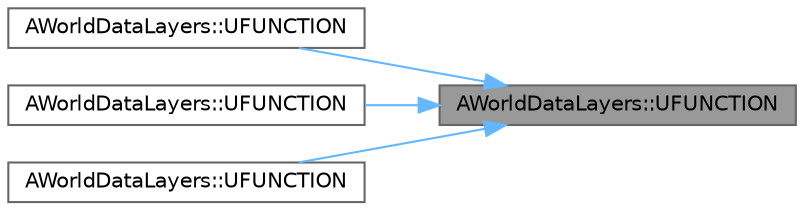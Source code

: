 digraph "AWorldDataLayers::UFUNCTION"
{
 // INTERACTIVE_SVG=YES
 // LATEX_PDF_SIZE
  bgcolor="transparent";
  edge [fontname=Helvetica,fontsize=10,labelfontname=Helvetica,labelfontsize=10];
  node [fontname=Helvetica,fontsize=10,shape=box,height=0.2,width=0.4];
  rankdir="RL";
  Node1 [id="Node000001",label="AWorldDataLayers::UFUNCTION",height=0.2,width=0.4,color="gray40", fillcolor="grey60", style="filled", fontcolor="black",tooltip=" "];
  Node1 -> Node2 [id="edge1_Node000001_Node000002",dir="back",color="steelblue1",style="solid",tooltip=" "];
  Node2 [id="Node000002",label="AWorldDataLayers::UFUNCTION",height=0.2,width=0.4,color="grey40", fillcolor="white", style="filled",URL="$d8/dbc/classAWorldDataLayers.html#ae51e60f9fc9469101b476fda7e89c13e",tooltip=" "];
  Node1 -> Node3 [id="edge2_Node000001_Node000003",dir="back",color="steelblue1",style="solid",tooltip=" "];
  Node3 [id="Node000003",label="AWorldDataLayers::UFUNCTION",height=0.2,width=0.4,color="grey40", fillcolor="white", style="filled",URL="$d8/dbc/classAWorldDataLayers.html#a98f423be47aee7100839b1676e6510ad",tooltip=" "];
  Node1 -> Node4 [id="edge3_Node000001_Node000004",dir="back",color="steelblue1",style="solid",tooltip=" "];
  Node4 [id="Node000004",label="AWorldDataLayers::UFUNCTION",height=0.2,width=0.4,color="grey40", fillcolor="white", style="filled",URL="$d8/dbc/classAWorldDataLayers.html#a3b57542a7ebe8b28acd259c192993235",tooltip=" "];
}
